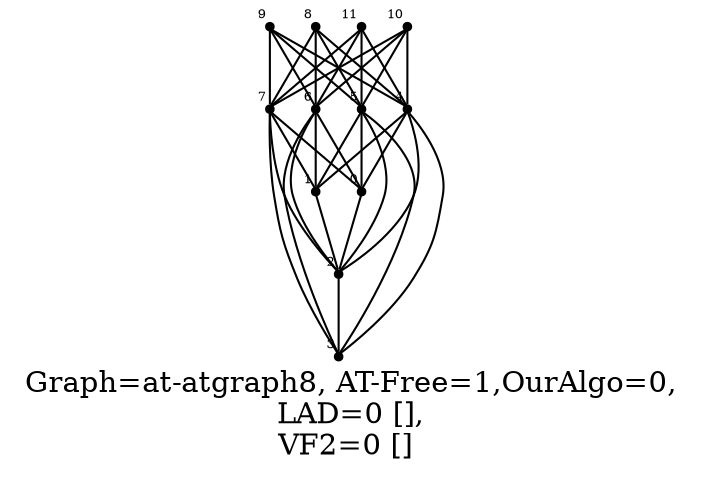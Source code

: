 /* Created by igraph 0.8.0-pre+0200568 */
graph {
  graph [
    label="Graph=at-atgraph8, AT-Free=1,OurAlgo=0,\nLAD=0 [],\nVF2=0 [] "
    labelloc=bottom
  ];
  0 [
    pos="0.000000,0.000000!"
    shape=point
    fontsize=6
    xlabel=3
  ];
  1 [
    pos="-0.100000,1.000000!"
    shape=point
    fontsize=6
    xlabel=2
  ];
  2 [
    pos="0.000000,2.000000!"
    shape=point
    fontsize=6
    xlabel=1
  ];
  3 [
    pos="-0.100000,3.000000!"
    shape=point
    fontsize=6
    xlabel=0
  ];
  4 [
    pos="1.000000,0.000000!"
    shape=point
    fontsize=6
    xlabel=7
  ];
  5 [
    pos="0.900000,1.000000!"
    shape=point
    fontsize=6
    xlabel=6
  ];
  6 [
    pos="1.000000,2.000000!"
    shape=point
    fontsize=6
    xlabel=5
  ];
  7 [
    pos="0.900000,3.000000!"
    shape=point
    fontsize=6
    xlabel=4
  ];
  8 [
    pos="2.000000,0.000000!"
    shape=point
    fontsize=6
    xlabel=11
  ];
  9 [
    pos="1.900000,1.000000!"
    shape=point
    fontsize=6
    xlabel=10
  ];
  10 [
    pos="2.000000,2.000000!"
    shape=point
    fontsize=6
    xlabel=9
  ];
  11 [
    pos="1.900000,3.000000!"
    shape=point
    fontsize=6
    xlabel=8
  ];

  3 -- 1;
  7 -- 3;
  6 -- 3;
  5 -- 3;
  4 -- 3;
  2 -- 1;
  7 -- 2;
  6 -- 2;
  5 -- 2;
  4 -- 2;
  1 -- 0;
  7 -- 1;
  6 -- 1;
  5 -- 1;
  4 -- 1;
  7 -- 0;
  6 -- 0;
  4 -- 0;
  11 -- 7;
  10 -- 7;
  9 -- 7;
  8 -- 7;
  11 -- 6;
  10 -- 6;
  9 -- 6;
  8 -- 6;
  5 -- 0;
  11 -- 5;
  10 -- 5;
  9 -- 5;
  8 -- 5;
  11 -- 4;
  10 -- 4;
  9 -- 4;
  8 -- 4;
}
